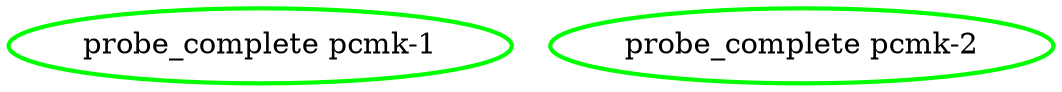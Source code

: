 digraph "g" {
"probe_complete pcmk-1" [ style=bold color="green" fontcolor="black"]
"probe_complete pcmk-2" [ style=bold color="green" fontcolor="black"]
}
